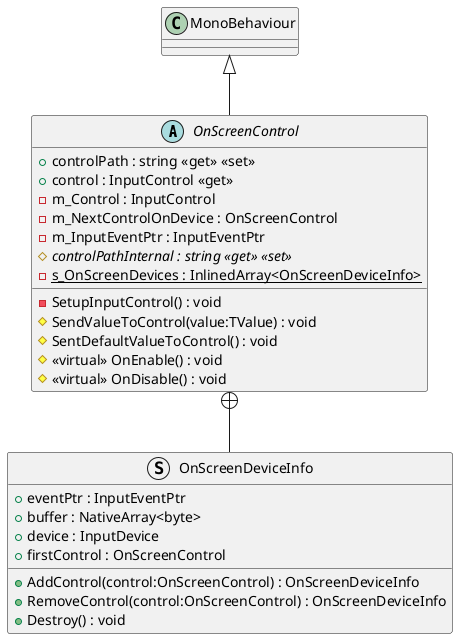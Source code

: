 @startuml
abstract class OnScreenControl {
    + controlPath : string <<get>> <<set>>
    + control : InputControl <<get>>
    - m_Control : InputControl
    - m_NextControlOnDevice : OnScreenControl
    - m_InputEventPtr : InputEventPtr
    # {abstract} controlPathInternal : string <<get>> <<set>>
    - SetupInputControl() : void
    # SendValueToControl(value:TValue) : void
    # SentDefaultValueToControl() : void
    # <<virtual>> OnEnable() : void
    # <<virtual>> OnDisable() : void
    - {static} s_OnScreenDevices : InlinedArray<OnScreenDeviceInfo>
}
struct OnScreenDeviceInfo {
    + eventPtr : InputEventPtr
    + buffer : NativeArray<byte>
    + device : InputDevice
    + firstControl : OnScreenControl
    + AddControl(control:OnScreenControl) : OnScreenDeviceInfo
    + RemoveControl(control:OnScreenControl) : OnScreenDeviceInfo
    + Destroy() : void
}
MonoBehaviour <|-- OnScreenControl
OnScreenControl +-- OnScreenDeviceInfo
@enduml
